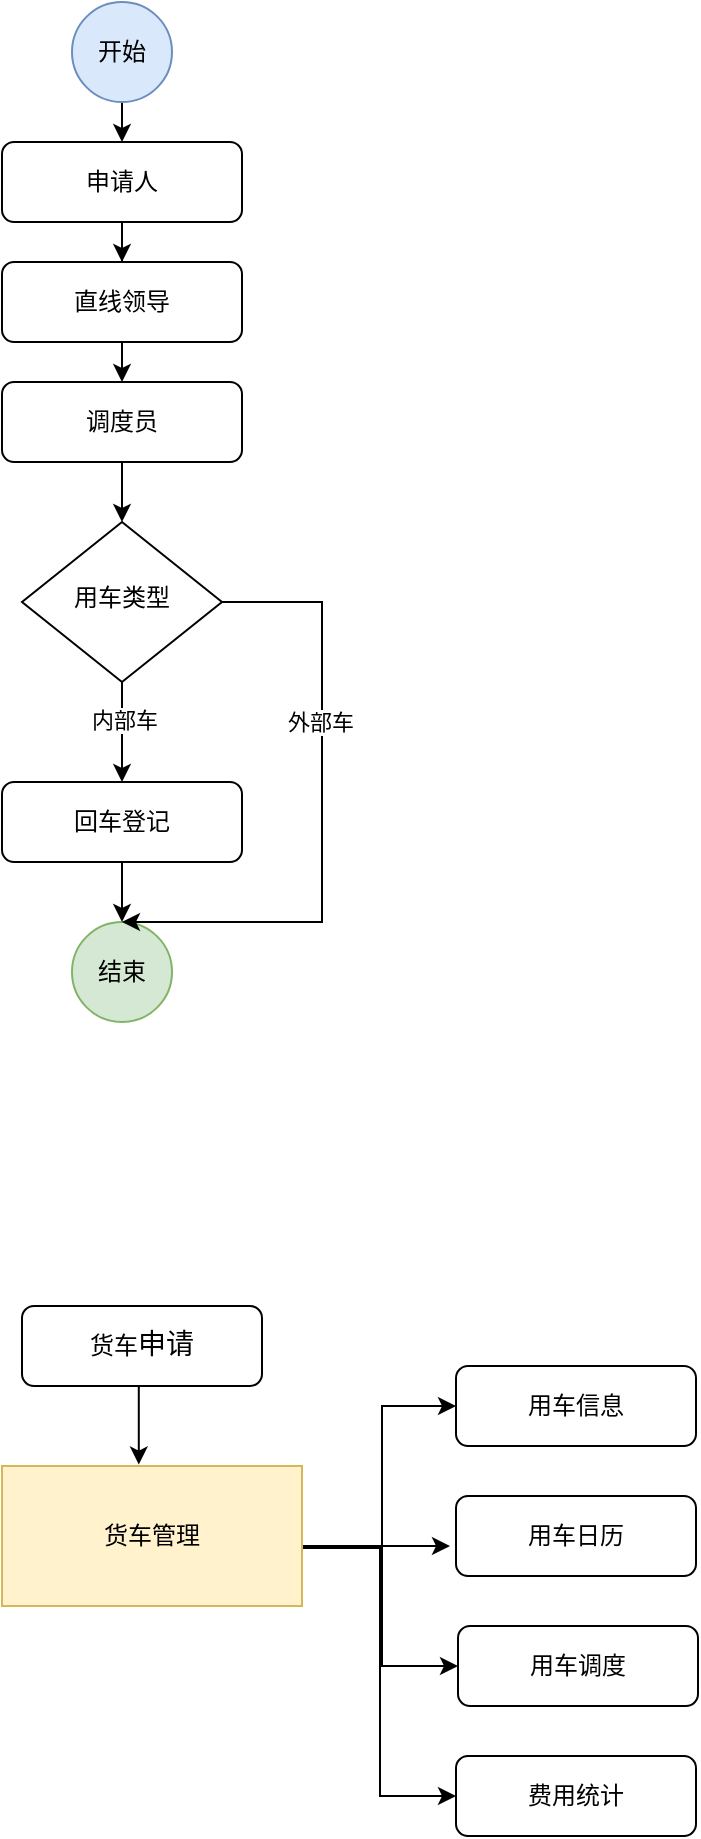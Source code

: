 <mxfile version="21.6.5" type="github">
  <diagram id="C5RBs43oDa-KdzZeNtuy" name="Page-1">
    <mxGraphModel dx="1191" dy="470" grid="0" gridSize="10" guides="1" tooltips="1" connect="1" arrows="1" fold="1" page="1" pageScale="1" pageWidth="827" pageHeight="1169" math="0" shadow="0">
      <root>
        <mxCell id="WIyWlLk6GJQsqaUBKTNV-0" />
        <mxCell id="WIyWlLk6GJQsqaUBKTNV-1" parent="WIyWlLk6GJQsqaUBKTNV-0" />
        <mxCell id="shiynp4GsfVjaMo98gCw-38" style="edgeStyle=orthogonalEdgeStyle;rounded=0;orthogonalLoop=1;jettySize=auto;html=1;exitX=0.5;exitY=1;exitDx=0;exitDy=0;" edge="1" parent="WIyWlLk6GJQsqaUBKTNV-1" source="shiynp4GsfVjaMo98gCw-25" target="shiynp4GsfVjaMo98gCw-37">
          <mxGeometry relative="1" as="geometry" />
        </mxCell>
        <mxCell id="shiynp4GsfVjaMo98gCw-25" value="申请人" style="rounded=1;whiteSpace=wrap;html=1;fontSize=12;glass=0;strokeWidth=1;shadow=0;" vertex="1" parent="WIyWlLk6GJQsqaUBKTNV-1">
          <mxGeometry x="160" y="80" width="120" height="40" as="geometry" />
        </mxCell>
        <mxCell id="shiynp4GsfVjaMo98gCw-26" style="edgeStyle=orthogonalEdgeStyle;rounded=0;orthogonalLoop=1;jettySize=auto;html=1;exitX=0.5;exitY=1;exitDx=0;exitDy=0;entryX=0.5;entryY=0;entryDx=0;entryDy=0;" edge="1" parent="WIyWlLk6GJQsqaUBKTNV-1" source="shiynp4GsfVjaMo98gCw-44" target="shiynp4GsfVjaMo98gCw-45">
          <mxGeometry relative="1" as="geometry" />
        </mxCell>
        <mxCell id="shiynp4GsfVjaMo98gCw-54" value="内部车" style="edgeLabel;html=1;align=center;verticalAlign=middle;resizable=0;points=[];" vertex="1" connectable="0" parent="shiynp4GsfVjaMo98gCw-26">
          <mxGeometry x="-0.253" y="1" relative="1" as="geometry">
            <mxPoint as="offset" />
          </mxGeometry>
        </mxCell>
        <mxCell id="shiynp4GsfVjaMo98gCw-28" style="edgeStyle=orthogonalEdgeStyle;rounded=0;orthogonalLoop=1;jettySize=auto;html=1;exitX=0.5;exitY=1;exitDx=0;exitDy=0;entryX=0.5;entryY=0;entryDx=0;entryDy=0;" edge="1" parent="WIyWlLk6GJQsqaUBKTNV-1" source="shiynp4GsfVjaMo98gCw-29" target="shiynp4GsfVjaMo98gCw-25">
          <mxGeometry relative="1" as="geometry" />
        </mxCell>
        <mxCell id="shiynp4GsfVjaMo98gCw-29" value="开始" style="ellipse;whiteSpace=wrap;html=1;aspect=fixed;fillColor=#dae8fc;strokeColor=#6c8ebf;" vertex="1" parent="WIyWlLk6GJQsqaUBKTNV-1">
          <mxGeometry x="195" y="10" width="50" height="50" as="geometry" />
        </mxCell>
        <mxCell id="shiynp4GsfVjaMo98gCw-30" value="结束" style="ellipse;whiteSpace=wrap;html=1;aspect=fixed;fillColor=#d5e8d4;strokeColor=#82b366;" vertex="1" parent="WIyWlLk6GJQsqaUBKTNV-1">
          <mxGeometry x="195" y="470" width="50" height="50" as="geometry" />
        </mxCell>
        <mxCell id="shiynp4GsfVjaMo98gCw-31" value="&lt;mxGraphModel&gt;&lt;root&gt;&lt;mxCell id=“0”/&gt;&lt;mxCell id=“1” parent=“0”/&gt;&lt;mxCell id=“2” value=“直线领导” style=“rounded=1;whiteSpace=wrap;html=1;fontSize=12;glass=0;strokeWidth=1;shadow=0;” vertex=“1” parent=“1”&gt;&lt;mxGeometry x=“160” y=“140” width=“120” height=“40” as=“geometry”/&gt;&lt;/mxCell&gt;&lt;/root&gt;&lt;/mxGraphModel&gt;" style="text;whiteSpace=wrap;html=1;" vertex="1" parent="WIyWlLk6GJQsqaUBKTNV-1">
          <mxGeometry x="240" y="420" width="60" height="50" as="geometry" />
        </mxCell>
        <mxCell id="shiynp4GsfVjaMo98gCw-50" style="edgeStyle=orthogonalEdgeStyle;rounded=0;orthogonalLoop=1;jettySize=auto;html=1;exitX=0;exitY=1;exitDx=0;exitDy=0;entryX=0.5;entryY=0;entryDx=0;entryDy=0;" edge="1" parent="WIyWlLk6GJQsqaUBKTNV-1" source="shiynp4GsfVjaMo98gCw-32" target="shiynp4GsfVjaMo98gCw-30">
          <mxGeometry relative="1" as="geometry" />
        </mxCell>
        <mxCell id="shiynp4GsfVjaMo98gCw-32" value="&lt;mxGraphModel&gt;&lt;root&gt;&lt;mxCell id=“0”/&gt;&lt;mxCell id=“1” parent=“0”/&gt;&lt;mxCell id=“2” value=“直线领导” style=“rounded=1;whiteSpace=wrap;html=1;fontSize=12;glass=0;strokeWidth=1;shadow=0;” vertex=“1” parent=“1”&gt;&lt;mxGeometry x=“160” y=“80” width=“120” height=“40” as=“geometry”/&gt;&lt;/mxCell&gt;&lt;/root&gt;&lt;/mxGraphModel&gt;" style="text;whiteSpace=wrap;html=1;" vertex="1" parent="WIyWlLk6GJQsqaUBKTNV-1">
          <mxGeometry x="220" y="390" width="60" height="50" as="geometry" />
        </mxCell>
        <mxCell id="shiynp4GsfVjaMo98gCw-41" style="edgeStyle=orthogonalEdgeStyle;rounded=0;orthogonalLoop=1;jettySize=auto;html=1;exitX=0.5;exitY=1;exitDx=0;exitDy=0;entryX=0.5;entryY=0;entryDx=0;entryDy=0;" edge="1" parent="WIyWlLk6GJQsqaUBKTNV-1" source="shiynp4GsfVjaMo98gCw-37" target="shiynp4GsfVjaMo98gCw-39">
          <mxGeometry relative="1" as="geometry" />
        </mxCell>
        <mxCell id="shiynp4GsfVjaMo98gCw-37" value="直线领导" style="rounded=1;whiteSpace=wrap;html=1;fontSize=12;glass=0;strokeWidth=1;shadow=0;" vertex="1" parent="WIyWlLk6GJQsqaUBKTNV-1">
          <mxGeometry x="160" y="140" width="120" height="40" as="geometry" />
        </mxCell>
        <mxCell id="shiynp4GsfVjaMo98gCw-58" style="edgeStyle=orthogonalEdgeStyle;rounded=0;orthogonalLoop=1;jettySize=auto;html=1;exitX=0.5;exitY=1;exitDx=0;exitDy=0;entryX=0.5;entryY=0;entryDx=0;entryDy=0;" edge="1" parent="WIyWlLk6GJQsqaUBKTNV-1" source="shiynp4GsfVjaMo98gCw-39" target="shiynp4GsfVjaMo98gCw-44">
          <mxGeometry relative="1" as="geometry" />
        </mxCell>
        <mxCell id="shiynp4GsfVjaMo98gCw-39" value="调度员" style="rounded=1;whiteSpace=wrap;html=1;fontSize=12;glass=0;strokeWidth=1;shadow=0;" vertex="1" parent="WIyWlLk6GJQsqaUBKTNV-1">
          <mxGeometry x="160" y="200" width="120" height="40" as="geometry" />
        </mxCell>
        <mxCell id="shiynp4GsfVjaMo98gCw-45" value="回车登记" style="rounded=1;whiteSpace=wrap;html=1;fontSize=12;glass=0;strokeWidth=1;shadow=0;" vertex="1" parent="WIyWlLk6GJQsqaUBKTNV-1">
          <mxGeometry x="160" y="400" width="120" height="40" as="geometry" />
        </mxCell>
        <mxCell id="shiynp4GsfVjaMo98gCw-56" style="edgeStyle=orthogonalEdgeStyle;rounded=0;orthogonalLoop=1;jettySize=auto;html=1;exitX=1;exitY=0.5;exitDx=0;exitDy=0;entryX=0.5;entryY=0;entryDx=0;entryDy=0;" edge="1" parent="WIyWlLk6GJQsqaUBKTNV-1" source="shiynp4GsfVjaMo98gCw-44" target="shiynp4GsfVjaMo98gCw-30">
          <mxGeometry relative="1" as="geometry">
            <Array as="points">
              <mxPoint x="320" y="310" />
              <mxPoint x="320" y="470" />
            </Array>
          </mxGeometry>
        </mxCell>
        <mxCell id="shiynp4GsfVjaMo98gCw-57" value="外部车" style="edgeLabel;html=1;align=center;verticalAlign=middle;resizable=0;points=[];" vertex="1" connectable="0" parent="shiynp4GsfVjaMo98gCw-56">
          <mxGeometry x="-0.376" y="-1" relative="1" as="geometry">
            <mxPoint y="13" as="offset" />
          </mxGeometry>
        </mxCell>
        <mxCell id="shiynp4GsfVjaMo98gCw-44" value="用车类型" style="rhombus;whiteSpace=wrap;html=1;shadow=0;fontFamily=Helvetica;fontSize=12;align=center;strokeWidth=1;spacing=6;spacingTop=-4;" vertex="1" parent="WIyWlLk6GJQsqaUBKTNV-1">
          <mxGeometry x="170" y="270" width="100" height="80" as="geometry" />
        </mxCell>
        <mxCell id="shiynp4GsfVjaMo98gCw-59" style="edgeStyle=orthogonalEdgeStyle;rounded=0;orthogonalLoop=1;jettySize=auto;html=1;exitX=0.5;exitY=1;exitDx=0;exitDy=0;entryX=0.456;entryY=-0.01;entryDx=0;entryDy=0;entryPerimeter=0;" edge="1" parent="WIyWlLk6GJQsqaUBKTNV-1" source="shiynp4GsfVjaMo98gCw-60" target="shiynp4GsfVjaMo98gCw-64">
          <mxGeometry relative="1" as="geometry" />
        </mxCell>
        <mxCell id="shiynp4GsfVjaMo98gCw-60" value="&lt;p class=&quot;MsoNormal&quot;&gt;&lt;font face=&quot;宋体&quot;&gt;货车&lt;/font&gt;&lt;span style=&quot;mso-spacerun:&#39;yes&#39;;font-family:宋体;font-size:10.5pt;&lt;br/&gt;mso-font-kerning:1.0pt;&quot;&gt;申请&lt;/span&gt;&lt;/p&gt;" style="rounded=1;whiteSpace=wrap;html=1;fontSize=12;glass=0;strokeWidth=1;shadow=0;" vertex="1" parent="WIyWlLk6GJQsqaUBKTNV-1">
          <mxGeometry x="170" y="662" width="120" height="40" as="geometry" />
        </mxCell>
        <mxCell id="shiynp4GsfVjaMo98gCw-61" style="edgeStyle=orthogonalEdgeStyle;rounded=0;orthogonalLoop=1;jettySize=auto;html=1;exitX=1;exitY=0.5;exitDx=0;exitDy=0;entryX=0;entryY=0.5;entryDx=0;entryDy=0;" edge="1" parent="WIyWlLk6GJQsqaUBKTNV-1">
          <mxGeometry relative="1" as="geometry">
            <mxPoint x="310" y="782" as="sourcePoint" />
            <mxPoint x="384" y="782" as="targetPoint" />
          </mxGeometry>
        </mxCell>
        <mxCell id="shiynp4GsfVjaMo98gCw-62" style="edgeStyle=orthogonalEdgeStyle;rounded=0;orthogonalLoop=1;jettySize=auto;html=1;exitX=1;exitY=0.5;exitDx=0;exitDy=0;entryX=0;entryY=0.5;entryDx=0;entryDy=0;" edge="1" parent="WIyWlLk6GJQsqaUBKTNV-1" source="shiynp4GsfVjaMo98gCw-64" target="shiynp4GsfVjaMo98gCw-65">
          <mxGeometry relative="1" as="geometry">
            <Array as="points">
              <mxPoint x="310" y="782" />
              <mxPoint x="350" y="782" />
              <mxPoint x="350" y="712" />
            </Array>
          </mxGeometry>
        </mxCell>
        <mxCell id="shiynp4GsfVjaMo98gCw-63" style="edgeStyle=orthogonalEdgeStyle;rounded=0;orthogonalLoop=1;jettySize=auto;html=1;exitX=1;exitY=0.5;exitDx=0;exitDy=0;entryX=0;entryY=0.5;entryDx=0;entryDy=0;" edge="1" parent="WIyWlLk6GJQsqaUBKTNV-1" source="shiynp4GsfVjaMo98gCw-64" target="shiynp4GsfVjaMo98gCw-67">
          <mxGeometry relative="1" as="geometry">
            <Array as="points">
              <mxPoint x="310" y="782" />
              <mxPoint x="350" y="782" />
              <mxPoint x="350" y="842" />
              <mxPoint x="384" y="842" />
            </Array>
          </mxGeometry>
        </mxCell>
        <mxCell id="shiynp4GsfVjaMo98gCw-69" style="edgeStyle=orthogonalEdgeStyle;rounded=0;orthogonalLoop=1;jettySize=auto;html=1;exitX=1;exitY=0.5;exitDx=0;exitDy=0;entryX=0;entryY=0.5;entryDx=0;entryDy=0;" edge="1" parent="WIyWlLk6GJQsqaUBKTNV-1" source="shiynp4GsfVjaMo98gCw-64" target="shiynp4GsfVjaMo98gCw-68">
          <mxGeometry relative="1" as="geometry">
            <Array as="points">
              <mxPoint x="310" y="783" />
              <mxPoint x="349" y="783" />
              <mxPoint x="349" y="907" />
            </Array>
          </mxGeometry>
        </mxCell>
        <mxCell id="shiynp4GsfVjaMo98gCw-64" value="货车管理" style="rounded=0;whiteSpace=wrap;html=1;fillColor=#fff2cc;strokeColor=#d6b656;" vertex="1" parent="WIyWlLk6GJQsqaUBKTNV-1">
          <mxGeometry x="160" y="742" width="150" height="70" as="geometry" />
        </mxCell>
        <mxCell id="shiynp4GsfVjaMo98gCw-65" value="用车信息" style="rounded=1;whiteSpace=wrap;html=1;fontSize=12;glass=0;strokeWidth=1;shadow=0;" vertex="1" parent="WIyWlLk6GJQsqaUBKTNV-1">
          <mxGeometry x="387" y="692" width="120" height="40" as="geometry" />
        </mxCell>
        <mxCell id="shiynp4GsfVjaMo98gCw-66" value="用车日历" style="rounded=1;whiteSpace=wrap;html=1;fontSize=12;glass=0;strokeWidth=1;shadow=0;" vertex="1" parent="WIyWlLk6GJQsqaUBKTNV-1">
          <mxGeometry x="387" y="757" width="120" height="40" as="geometry" />
        </mxCell>
        <mxCell id="shiynp4GsfVjaMo98gCw-67" value="用车调度" style="rounded=1;whiteSpace=wrap;html=1;fontSize=12;glass=0;strokeWidth=1;shadow=0;" vertex="1" parent="WIyWlLk6GJQsqaUBKTNV-1">
          <mxGeometry x="388" y="822" width="120" height="40" as="geometry" />
        </mxCell>
        <mxCell id="shiynp4GsfVjaMo98gCw-68" value="费用统计" style="rounded=1;whiteSpace=wrap;html=1;fontSize=12;glass=0;strokeWidth=1;shadow=0;" vertex="1" parent="WIyWlLk6GJQsqaUBKTNV-1">
          <mxGeometry x="387" y="887" width="120" height="40" as="geometry" />
        </mxCell>
      </root>
    </mxGraphModel>
  </diagram>
</mxfile>
